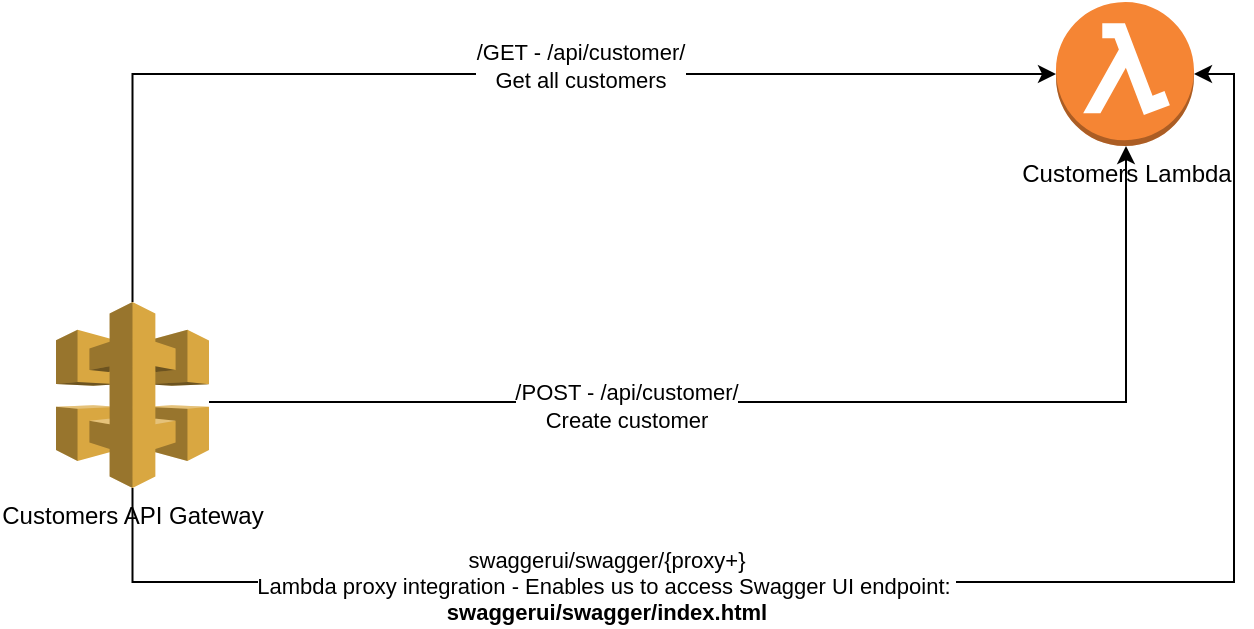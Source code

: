 <mxfile version="12.9.14"><diagram id="ZrUbBkaWqx4qlVbSpZsU" name="Page-1"><mxGraphModel dx="1298" dy="729" grid="1" gridSize="10" guides="1" tooltips="1" connect="1" arrows="1" fold="1" page="1" pageScale="1" pageWidth="850" pageHeight="1100" math="0" shadow="0"><root><mxCell id="0"/><mxCell id="1" parent="0"/><mxCell id="agFlX0L1Kn2FtQkcK7Nf-1" value="Customers Lambda" style="outlineConnect=0;dashed=0;verticalLabelPosition=bottom;verticalAlign=top;align=center;html=1;shape=mxgraph.aws3.lambda_function;fillColor=#F58534;gradientColor=none;" vertex="1" parent="1"><mxGeometry x="570" y="70" width="69" height="72" as="geometry"/></mxCell><mxCell id="agFlX0L1Kn2FtQkcK7Nf-3" style="edgeStyle=orthogonalEdgeStyle;rounded=0;orthogonalLoop=1;jettySize=auto;html=1;" edge="1" parent="1" source="agFlX0L1Kn2FtQkcK7Nf-2" target="agFlX0L1Kn2FtQkcK7Nf-1"><mxGeometry relative="1" as="geometry"><Array as="points"><mxPoint x="108" y="106"/></Array></mxGeometry></mxCell><mxCell id="agFlX0L1Kn2FtQkcK7Nf-6" value="/GET - /api/customer/&lt;br&gt;Get all customers" style="edgeLabel;html=1;align=center;verticalAlign=middle;resizable=0;points=[];" vertex="1" connectable="0" parent="agFlX0L1Kn2FtQkcK7Nf-3"><mxGeometry x="0.17" y="4" relative="1" as="geometry"><mxPoint as="offset"/></mxGeometry></mxCell><mxCell id="agFlX0L1Kn2FtQkcK7Nf-7" style="edgeStyle=orthogonalEdgeStyle;rounded=0;orthogonalLoop=1;jettySize=auto;html=1;" edge="1" parent="1" source="agFlX0L1Kn2FtQkcK7Nf-2" target="agFlX0L1Kn2FtQkcK7Nf-1"><mxGeometry relative="1" as="geometry"><Array as="points"><mxPoint x="605" y="270"/></Array></mxGeometry></mxCell><mxCell id="agFlX0L1Kn2FtQkcK7Nf-8" value="/POST - /api/customer/&lt;br&gt;Create customer" style="edgeLabel;html=1;align=center;verticalAlign=middle;resizable=0;points=[];" vertex="1" connectable="0" parent="agFlX0L1Kn2FtQkcK7Nf-7"><mxGeometry x="-0.289" y="-2" relative="1" as="geometry"><mxPoint as="offset"/></mxGeometry></mxCell><mxCell id="agFlX0L1Kn2FtQkcK7Nf-10" style="edgeStyle=orthogonalEdgeStyle;rounded=0;orthogonalLoop=1;jettySize=auto;html=1;entryX=1;entryY=0.5;entryDx=0;entryDy=0;entryPerimeter=0;" edge="1" parent="1" source="agFlX0L1Kn2FtQkcK7Nf-2" target="agFlX0L1Kn2FtQkcK7Nf-1"><mxGeometry relative="1" as="geometry"><Array as="points"><mxPoint x="108" y="360"/><mxPoint x="659" y="360"/><mxPoint x="659" y="106"/></Array></mxGeometry></mxCell><mxCell id="agFlX0L1Kn2FtQkcK7Nf-11" value="swaggerui/swagger/{proxy+}&lt;br&gt;Lambda proxy integration - Enables us to access Swagger UI endpoint:&amp;nbsp;&lt;br&gt;&lt;b&gt;swaggerui/swagger/index.html&lt;/b&gt;" style="edgeLabel;html=1;align=center;verticalAlign=middle;resizable=0;points=[];" vertex="1" connectable="0" parent="agFlX0L1Kn2FtQkcK7Nf-10"><mxGeometry x="-0.351" y="-2" relative="1" as="geometry"><mxPoint as="offset"/></mxGeometry></mxCell><mxCell id="agFlX0L1Kn2FtQkcK7Nf-2" value="Customers API Gateway" style="outlineConnect=0;dashed=0;verticalLabelPosition=bottom;verticalAlign=top;align=center;html=1;shape=mxgraph.aws3.api_gateway;fillColor=#D9A741;gradientColor=none;" vertex="1" parent="1"><mxGeometry x="70" y="220" width="76.5" height="93" as="geometry"/></mxCell></root></mxGraphModel></diagram></mxfile>